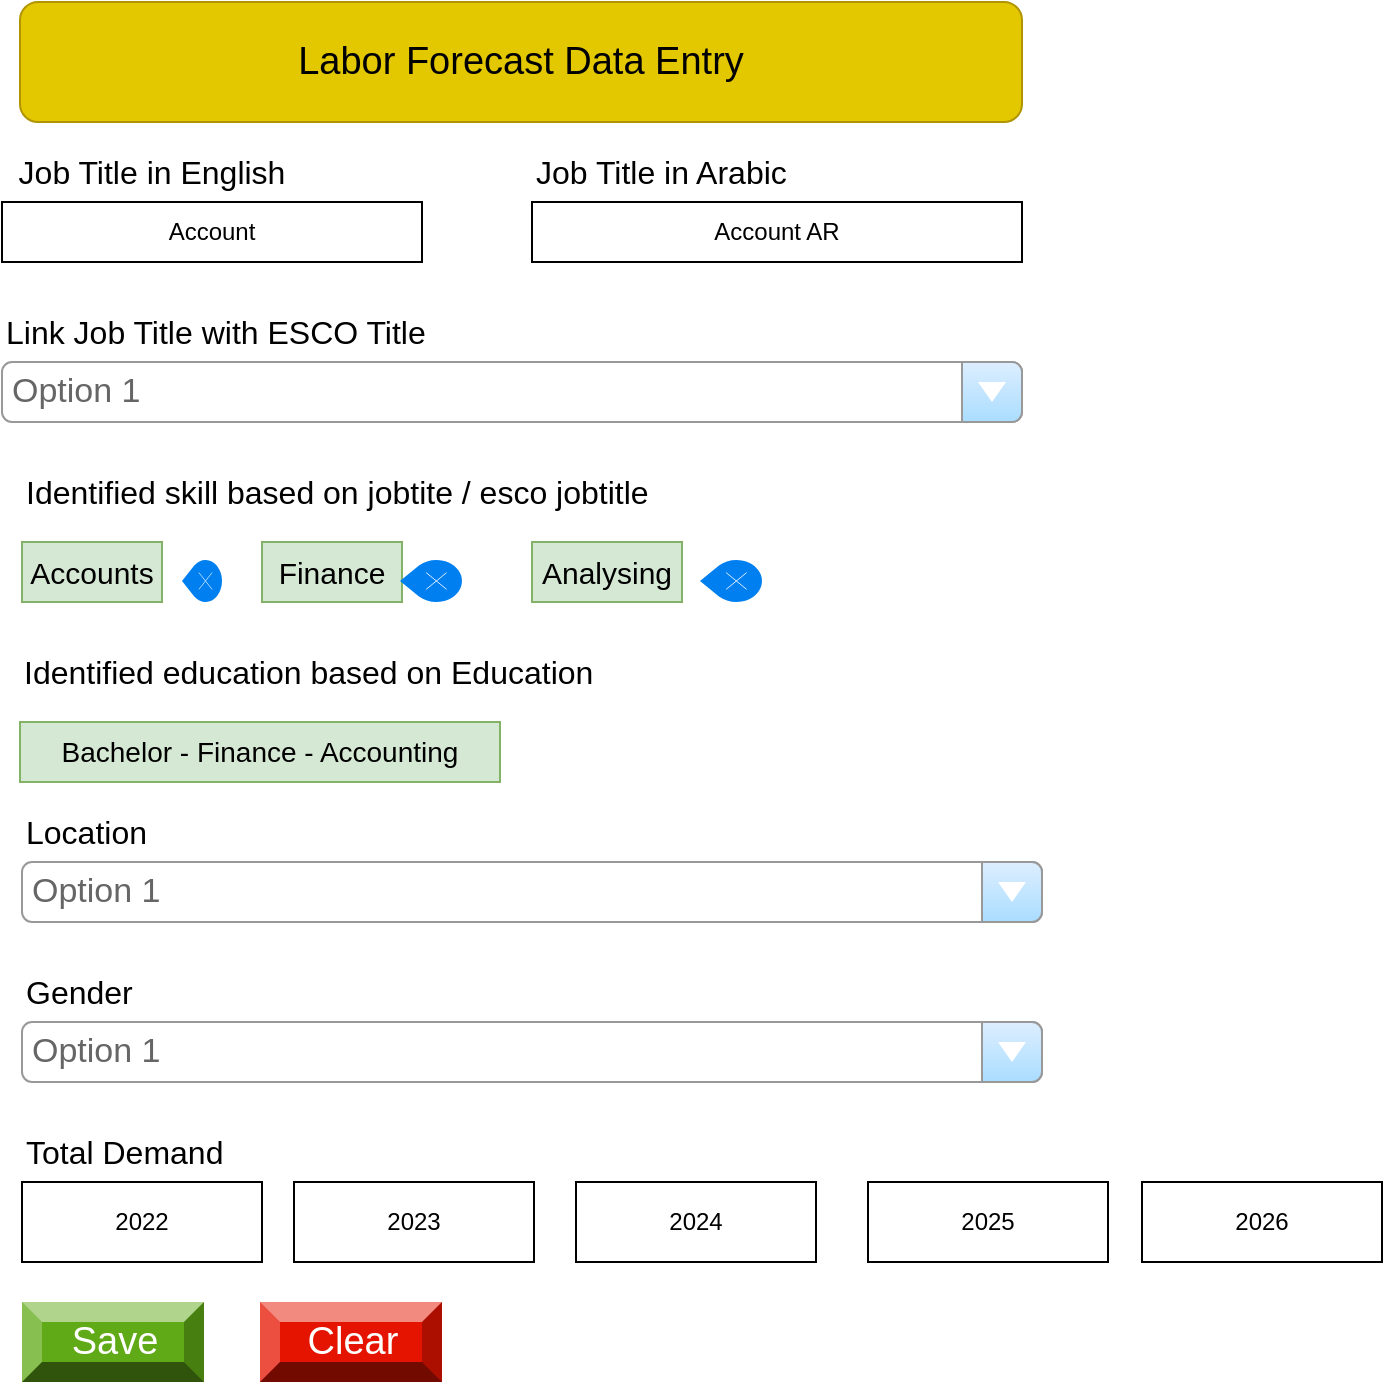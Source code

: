 <mxfile version="16.0.0" type="github">
  <diagram id="PRxmrCBXnUBW7XRWhcjo" name="Page-1">
    <mxGraphModel dx="2518" dy="1078" grid="1" gridSize="10" guides="1" tooltips="1" connect="1" arrows="1" fold="1" page="1" pageScale="1" pageWidth="850" pageHeight="1100" math="0" shadow="0">
      <root>
        <mxCell id="0" />
        <mxCell id="1" parent="0" />
        <mxCell id="9LqdM0wit8PEot4bu2QV-1" value="Account" style="rounded=0;whiteSpace=wrap;html=1;" vertex="1" parent="1">
          <mxGeometry x="150" y="140" width="210" height="30" as="geometry" />
        </mxCell>
        <mxCell id="9LqdM0wit8PEot4bu2QV-2" value="Account AR" style="rounded=0;whiteSpace=wrap;html=1;" vertex="1" parent="1">
          <mxGeometry x="415" y="140" width="245" height="30" as="geometry" />
        </mxCell>
        <mxCell id="9LqdM0wit8PEot4bu2QV-3" value="&lt;font style=&quot;font-size: 16px&quot;&gt;Job Title in English&lt;/font&gt;" style="text;html=1;strokeColor=none;fillColor=none;align=center;verticalAlign=middle;whiteSpace=wrap;rounded=0;" vertex="1" parent="1">
          <mxGeometry x="150" y="110" width="150" height="30" as="geometry" />
        </mxCell>
        <mxCell id="9LqdM0wit8PEot4bu2QV-4" value="&lt;font style=&quot;font-size: 16px&quot;&gt;Job Title in Arabic&lt;/font&gt;" style="text;html=1;strokeColor=none;fillColor=none;align=left;verticalAlign=middle;whiteSpace=wrap;rounded=0;" vertex="1" parent="1">
          <mxGeometry x="415" y="110" width="155" height="30" as="geometry" />
        </mxCell>
        <mxCell id="9LqdM0wit8PEot4bu2QV-6" value="&lt;font style=&quot;font-size: 16px&quot;&gt;Link Job Title with ESCO Title&lt;/font&gt;" style="text;html=1;strokeColor=none;fillColor=none;align=left;verticalAlign=middle;whiteSpace=wrap;rounded=0;" vertex="1" parent="1">
          <mxGeometry x="150" y="190" width="240" height="30" as="geometry" />
        </mxCell>
        <mxCell id="9LqdM0wit8PEot4bu2QV-8" value="&lt;font style=&quot;font-size: 16px&quot;&gt;Identified skill based on jobtite / esco jobtitle&lt;/font&gt;" style="text;html=1;strokeColor=none;fillColor=none;align=left;verticalAlign=middle;whiteSpace=wrap;rounded=0;" vertex="1" parent="1">
          <mxGeometry x="160" y="270" width="340" height="30" as="geometry" />
        </mxCell>
        <mxCell id="9LqdM0wit8PEot4bu2QV-10" value="&lt;font style=&quot;font-size: 15px&quot;&gt;Accounts&lt;/font&gt;" style="text;html=1;strokeColor=#82b366;fillColor=#d5e8d4;align=center;verticalAlign=middle;whiteSpace=wrap;rounded=0;" vertex="1" parent="1">
          <mxGeometry x="160" y="310" width="70" height="30" as="geometry" />
        </mxCell>
        <mxCell id="9LqdM0wit8PEot4bu2QV-13" value="&lt;font style=&quot;font-size: 14px&quot;&gt;Bachelor - Finance - Accounting&lt;/font&gt;" style="text;html=1;strokeColor=#82b366;fillColor=#d5e8d4;align=center;verticalAlign=middle;whiteSpace=wrap;rounded=0;" vertex="1" parent="1">
          <mxGeometry x="159" y="400" width="240" height="30" as="geometry" />
        </mxCell>
        <mxCell id="9LqdM0wit8PEot4bu2QV-15" value="&lt;font style=&quot;font-size: 19px&quot;&gt;Labor Forecast Data Entry&lt;/font&gt;" style="rounded=1;whiteSpace=wrap;html=1;fillColor=#e3c800;fontColor=#000000;strokeColor=#B09500;" vertex="1" parent="1">
          <mxGeometry x="159" y="40" width="501" height="60" as="geometry" />
        </mxCell>
        <mxCell id="9LqdM0wit8PEot4bu2QV-17" value="Option 1" style="strokeWidth=1;shadow=0;dashed=0;align=center;html=1;shape=mxgraph.mockup.forms.comboBox;strokeColor=#999999;fillColor=#ddeeff;align=left;fillColor2=#aaddff;mainText=;fontColor=#666666;fontSize=17;spacingLeft=3;" vertex="1" parent="1">
          <mxGeometry x="150" y="220" width="510" height="30" as="geometry" />
        </mxCell>
        <mxCell id="9LqdM0wit8PEot4bu2QV-30" value="&lt;span style=&quot;font-size: 15px&quot;&gt;Finance&lt;/span&gt;" style="text;html=1;strokeColor=#82b366;fillColor=#d5e8d4;align=center;verticalAlign=middle;whiteSpace=wrap;rounded=0;" vertex="1" parent="1">
          <mxGeometry x="280" y="310" width="70" height="30" as="geometry" />
        </mxCell>
        <mxCell id="9LqdM0wit8PEot4bu2QV-31" value="&lt;span style=&quot;font-size: 15px&quot;&gt;Analysing&lt;/span&gt;" style="text;html=1;strokeColor=#82b366;fillColor=#d5e8d4;align=center;verticalAlign=middle;whiteSpace=wrap;rounded=0;" vertex="1" parent="1">
          <mxGeometry x="415" y="310" width="75" height="30" as="geometry" />
        </mxCell>
        <mxCell id="9LqdM0wit8PEot4bu2QV-32" value="" style="html=1;verticalLabelPosition=bottom;labelBackgroundColor=#ffffff;verticalAlign=top;shadow=0;dashed=0;strokeWidth=2;shape=mxgraph.ios7.misc.remove;fillColor=#0080f0;strokeColor=#ffffff;sketch=0;fontSize=15;" vertex="1" parent="1">
          <mxGeometry x="240" y="319" width="20" height="21" as="geometry" />
        </mxCell>
        <mxCell id="9LqdM0wit8PEot4bu2QV-35" value="" style="html=1;verticalLabelPosition=bottom;labelBackgroundColor=#ffffff;verticalAlign=top;shadow=0;dashed=0;strokeWidth=2;shape=mxgraph.ios7.misc.remove;fillColor=#0080f0;strokeColor=#ffffff;sketch=0;fontSize=15;" vertex="1" parent="1">
          <mxGeometry x="349" y="319" width="31" height="21" as="geometry" />
        </mxCell>
        <mxCell id="9LqdM0wit8PEot4bu2QV-36" value="" style="html=1;verticalLabelPosition=bottom;labelBackgroundColor=#ffffff;verticalAlign=top;shadow=0;dashed=0;strokeWidth=2;shape=mxgraph.ios7.misc.remove;fillColor=#0080f0;strokeColor=#ffffff;sketch=0;fontSize=15;" vertex="1" parent="1">
          <mxGeometry x="499" y="319" width="31" height="21" as="geometry" />
        </mxCell>
        <mxCell id="9LqdM0wit8PEot4bu2QV-40" value="&lt;font style=&quot;font-size: 16px&quot;&gt;Identified education based on Education&lt;/font&gt;" style="text;html=1;strokeColor=none;fillColor=none;align=left;verticalAlign=middle;whiteSpace=wrap;rounded=0;" vertex="1" parent="1">
          <mxGeometry x="159" y="360" width="340" height="30" as="geometry" />
        </mxCell>
        <mxCell id="9LqdM0wit8PEot4bu2QV-41" value="&lt;font style=&quot;font-size: 16px&quot;&gt;Location&lt;/font&gt;" style="text;html=1;strokeColor=none;fillColor=none;align=left;verticalAlign=middle;whiteSpace=wrap;rounded=0;" vertex="1" parent="1">
          <mxGeometry x="160" y="440" width="210" height="30" as="geometry" />
        </mxCell>
        <mxCell id="9LqdM0wit8PEot4bu2QV-42" value="Option 1" style="strokeWidth=1;shadow=0;dashed=0;align=center;html=1;shape=mxgraph.mockup.forms.comboBox;strokeColor=#999999;fillColor=#ddeeff;align=left;fillColor2=#aaddff;mainText=;fontColor=#666666;fontSize=17;spacingLeft=3;" vertex="1" parent="1">
          <mxGeometry x="160" y="470" width="510" height="30" as="geometry" />
        </mxCell>
        <mxCell id="9LqdM0wit8PEot4bu2QV-43" value="&lt;font style=&quot;font-size: 16px&quot;&gt;Gender&lt;/font&gt;" style="text;html=1;strokeColor=none;fillColor=none;align=left;verticalAlign=middle;whiteSpace=wrap;rounded=0;" vertex="1" parent="1">
          <mxGeometry x="160" y="520" width="210" height="30" as="geometry" />
        </mxCell>
        <mxCell id="9LqdM0wit8PEot4bu2QV-44" value="Option 1" style="strokeWidth=1;shadow=0;dashed=0;align=center;html=1;shape=mxgraph.mockup.forms.comboBox;strokeColor=#999999;fillColor=#ddeeff;align=left;fillColor2=#aaddff;mainText=;fontColor=#666666;fontSize=17;spacingLeft=3;" vertex="1" parent="1">
          <mxGeometry x="160" y="550" width="510" height="30" as="geometry" />
        </mxCell>
        <mxCell id="9LqdM0wit8PEot4bu2QV-45" value="&lt;span style=&quot;font-size: 16px&quot;&gt;Total Demand&lt;/span&gt;" style="text;html=1;strokeColor=none;fillColor=none;align=left;verticalAlign=middle;whiteSpace=wrap;rounded=0;" vertex="1" parent="1">
          <mxGeometry x="160" y="600" width="340" height="30" as="geometry" />
        </mxCell>
        <mxCell id="9LqdM0wit8PEot4bu2QV-46" value="2022" style="rounded=0;whiteSpace=wrap;html=1;" vertex="1" parent="1">
          <mxGeometry x="160" y="630" width="120" height="40" as="geometry" />
        </mxCell>
        <mxCell id="9LqdM0wit8PEot4bu2QV-47" value="2023" style="rounded=0;whiteSpace=wrap;html=1;" vertex="1" parent="1">
          <mxGeometry x="296" y="630" width="120" height="40" as="geometry" />
        </mxCell>
        <mxCell id="9LqdM0wit8PEot4bu2QV-48" value="2024" style="rounded=0;whiteSpace=wrap;html=1;" vertex="1" parent="1">
          <mxGeometry x="437" y="630" width="120" height="40" as="geometry" />
        </mxCell>
        <mxCell id="9LqdM0wit8PEot4bu2QV-49" value="2025" style="rounded=0;whiteSpace=wrap;html=1;" vertex="1" parent="1">
          <mxGeometry x="583" y="630" width="120" height="40" as="geometry" />
        </mxCell>
        <mxCell id="9LqdM0wit8PEot4bu2QV-51" value="2026" style="rounded=0;whiteSpace=wrap;html=1;" vertex="1" parent="1">
          <mxGeometry x="720" y="630" width="120" height="40" as="geometry" />
        </mxCell>
        <mxCell id="9LqdM0wit8PEot4bu2QV-52" value="Clear" style="labelPosition=center;verticalLabelPosition=middle;align=center;html=1;shape=mxgraph.basic.shaded_button;dx=10;fillColor=#e51400;strokeColor=#B20000;fontSize=19;fontColor=#ffffff;" vertex="1" parent="1">
          <mxGeometry x="279" y="690" width="91" height="40" as="geometry" />
        </mxCell>
        <mxCell id="9LqdM0wit8PEot4bu2QV-54" value="Save" style="labelPosition=center;verticalLabelPosition=middle;align=center;html=1;shape=mxgraph.basic.shaded_button;dx=10;fillColor=#60a917;strokeColor=#2D7600;fontSize=19;fontColor=#ffffff;" vertex="1" parent="1">
          <mxGeometry x="160" y="690" width="91" height="40" as="geometry" />
        </mxCell>
      </root>
    </mxGraphModel>
  </diagram>
</mxfile>
